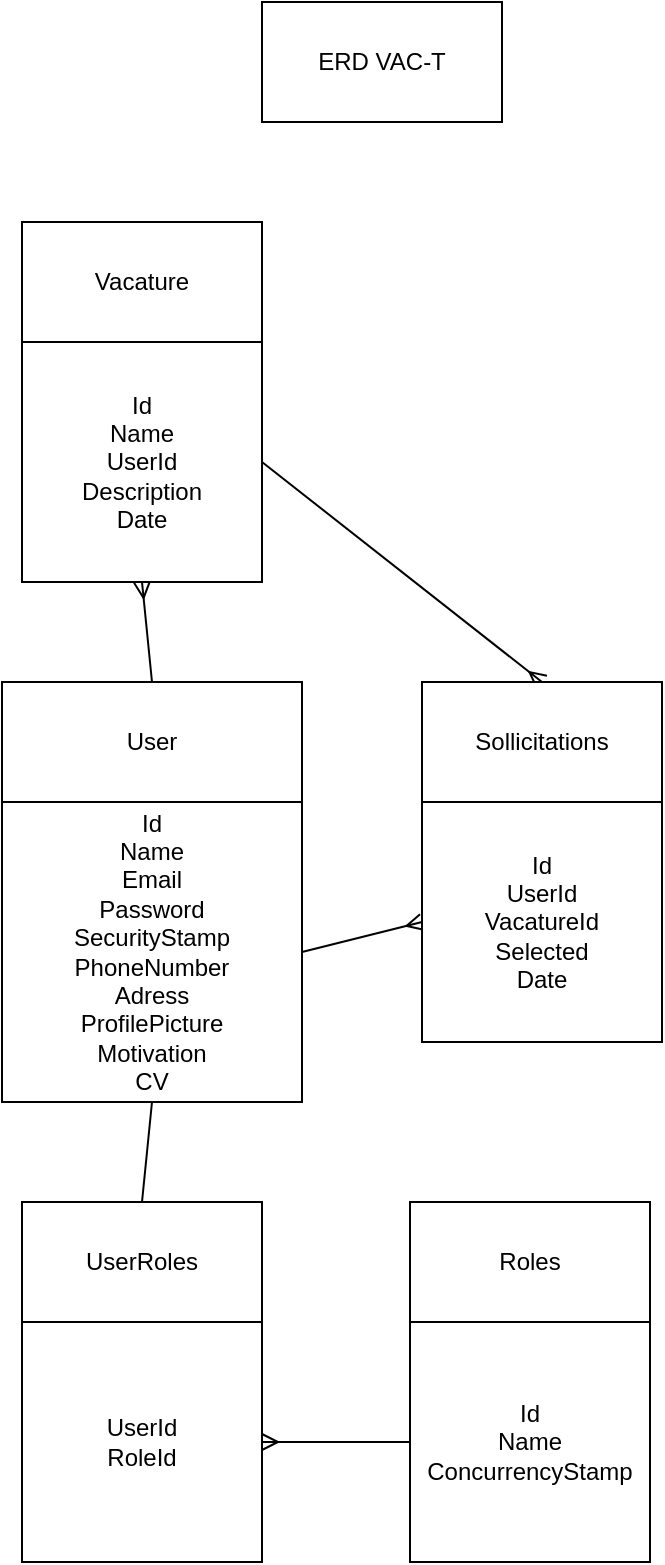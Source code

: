 <mxfile>
    <diagram id="6-uj6et-DGlC65gGuDBm" name="Page-1">
        <mxGraphModel dx="1135" dy="787" grid="1" gridSize="10" guides="1" tooltips="1" connect="1" arrows="1" fold="1" page="1" pageScale="1" pageWidth="827" pageHeight="1169" math="0" shadow="0">
            <root>
                <mxCell id="0"/>
                <mxCell id="1" parent="0"/>
                <mxCell id="2" value="ERD VAC-T" style="rounded=0;whiteSpace=wrap;html=1;" vertex="1" parent="1">
                    <mxGeometry x="320" y="170" width="120" height="60" as="geometry"/>
                </mxCell>
                <mxCell id="22" style="edgeStyle=none;html=1;exitX=0.5;exitY=0;exitDx=0;exitDy=0;entryX=0.5;entryY=1;entryDx=0;entryDy=0;endArrow=ERmany;endFill=0;" edge="1" parent="1" source="7" target="12">
                    <mxGeometry relative="1" as="geometry"/>
                </mxCell>
                <mxCell id="7" value="User" style="rounded=0;whiteSpace=wrap;html=1;" vertex="1" parent="1">
                    <mxGeometry x="190" y="510" width="150" height="60" as="geometry"/>
                </mxCell>
                <mxCell id="19" style="edgeStyle=none;html=1;exitX=0.5;exitY=1;exitDx=0;exitDy=0;entryX=0.5;entryY=0;entryDx=0;entryDy=0;endArrow=none;endFill=0;" edge="1" parent="1" source="8" target="17">
                    <mxGeometry relative="1" as="geometry"/>
                </mxCell>
                <mxCell id="21" style="edgeStyle=none;html=1;exitX=1;exitY=0.5;exitDx=0;exitDy=0;entryX=0;entryY=0.5;entryDx=0;entryDy=0;endArrow=ERmany;endFill=0;" edge="1" parent="1" source="8" target="16">
                    <mxGeometry relative="1" as="geometry"/>
                </mxCell>
                <mxCell id="8" value="Id&lt;br&gt;Name&lt;br&gt;Email&lt;br&gt;Password&lt;br&gt;SecurityStamp&lt;br&gt;PhoneNumber&lt;br&gt;Adress&lt;br&gt;ProfilePicture&lt;br&gt;Motivation&lt;br&gt;CV" style="whiteSpace=wrap;html=1;aspect=fixed;" vertex="1" parent="1">
                    <mxGeometry x="190" y="570" width="150" height="150" as="geometry"/>
                </mxCell>
                <mxCell id="9" value="Roles" style="rounded=0;whiteSpace=wrap;html=1;" vertex="1" parent="1">
                    <mxGeometry x="394" y="770" width="120" height="60" as="geometry"/>
                </mxCell>
                <mxCell id="20" style="edgeStyle=none;html=1;exitX=0;exitY=0.5;exitDx=0;exitDy=0;entryX=1;entryY=0.5;entryDx=0;entryDy=0;endArrow=ERmany;endFill=0;" edge="1" parent="1" source="10" target="18">
                    <mxGeometry relative="1" as="geometry"/>
                </mxCell>
                <mxCell id="10" value="Id&lt;br&gt;Name&lt;br&gt;ConcurrencyStamp" style="whiteSpace=wrap;html=1;aspect=fixed;" vertex="1" parent="1">
                    <mxGeometry x="394" y="830" width="120" height="120" as="geometry"/>
                </mxCell>
                <mxCell id="11" value="Vacature" style="rounded=0;whiteSpace=wrap;html=1;" vertex="1" parent="1">
                    <mxGeometry x="200" y="280" width="120" height="60" as="geometry"/>
                </mxCell>
                <mxCell id="12" value="Id&lt;br&gt;Name&lt;br&gt;UserId&lt;br&gt;Description&lt;br&gt;Date" style="whiteSpace=wrap;html=1;aspect=fixed;" vertex="1" parent="1">
                    <mxGeometry x="200" y="340" width="120" height="120" as="geometry"/>
                </mxCell>
                <mxCell id="23" style="edgeStyle=none;html=1;exitX=0.5;exitY=0;exitDx=0;exitDy=0;entryX=1;entryY=0.5;entryDx=0;entryDy=0;endArrow=none;endFill=0;startArrow=ERmany;startFill=0;" edge="1" parent="1" source="15" target="12">
                    <mxGeometry relative="1" as="geometry"/>
                </mxCell>
                <mxCell id="15" value="Sollicitations" style="rounded=0;whiteSpace=wrap;html=1;" vertex="1" parent="1">
                    <mxGeometry x="400" y="510" width="120" height="60" as="geometry"/>
                </mxCell>
                <mxCell id="16" value="Id&lt;br&gt;UserId&lt;br&gt;VacatureId&lt;br&gt;Selected&lt;br&gt;Date" style="whiteSpace=wrap;html=1;aspect=fixed;" vertex="1" parent="1">
                    <mxGeometry x="400" y="570" width="120" height="120" as="geometry"/>
                </mxCell>
                <mxCell id="17" value="UserRoles" style="rounded=0;whiteSpace=wrap;html=1;" vertex="1" parent="1">
                    <mxGeometry x="200" y="770" width="120" height="60" as="geometry"/>
                </mxCell>
                <mxCell id="18" value="UserId&lt;br&gt;RoleId&lt;br&gt;" style="whiteSpace=wrap;html=1;aspect=fixed;" vertex="1" parent="1">
                    <mxGeometry x="200" y="830" width="120" height="120" as="geometry"/>
                </mxCell>
            </root>
        </mxGraphModel>
    </diagram>
</mxfile>